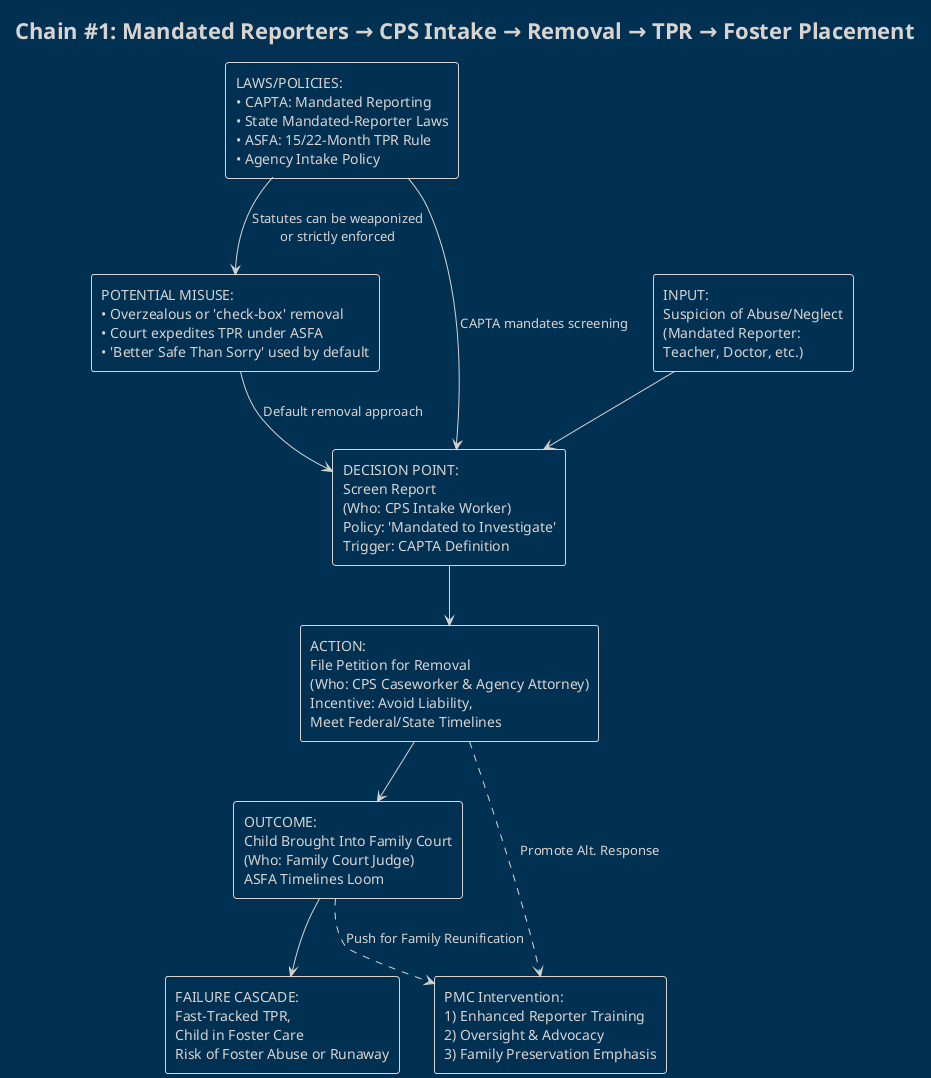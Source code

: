 @startuml Chain1-MandatedReporters
!theme blueprint
top to bottom direction

title Chain #1: Mandated Reporters → CPS Intake → Removal → TPR → Foster Placement

rectangle "LAWS/POLICIES:\n• CAPTA: Mandated Reporting\n• State Mandated-Reporter Laws\n• ASFA: 15/22‐Month TPR Rule\n• Agency Intake Policy" as L1
rectangle "POTENTIAL MISUSE:\n• Overzealous or 'check-box' removal\n• Court expedites TPR under ASFA\n• 'Better Safe Than Sorry' used by default" as M1

rectangle "INPUT:\nSuspicion of Abuse/Neglect\n(Mandated Reporter:\nTeacher, Doctor, etc.)" as C1_Input
rectangle "DECISION POINT:\nScreen Report\n(Who: CPS Intake Worker)\nPolicy: 'Mandated to Investigate'\nTrigger: CAPTA Definition" as C1_Decision
rectangle "ACTION:\nFile Petition for Removal\n(Who: CPS Caseworker & Agency Attorney)\nIncentive: Avoid Liability,\nMeet Federal/State Timelines" as C1_Action
rectangle "OUTCOME:\nChild Brought Into Family Court\n(Who: Family Court Judge)\nASFA Timelines Loom" as C1_Outcome
rectangle "FAILURE CASCADE:\nFast-Tracked TPR,\nChild in Foster Care\nRisk of Foster Abuse or Runaway" as C1_Failure
rectangle "PMC Intervention:\n1) Enhanced Reporter Training\n2) Oversight & Advocacy\n3) Family Preservation Emphasis" as C1_PMC

' Connect the Laws/Policies and Misuse blocks
L1 --> M1 : "Statutes can be weaponized\nor strictly enforced"
L1 --> C1_Decision : "CAPTA mandates screening"
M1 --> C1_Decision : "Default removal approach"

C1_Input --> C1_Decision
C1_Decision --> C1_Action
C1_Action --> C1_Outcome
C1_Outcome --> C1_Failure

C1_Action -[dashed]-> C1_PMC : "Promote Alt. Response"
C1_Outcome -[dashed]-> C1_PMC : "Push for Family Reunification"

@enduml
